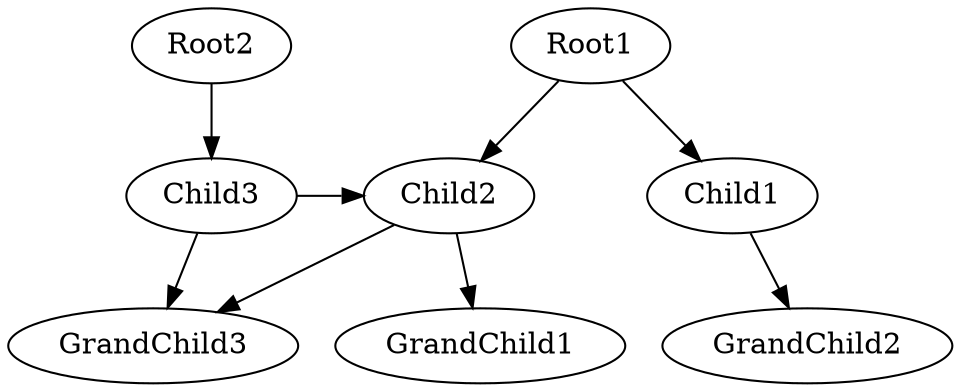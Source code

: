 digraph two_tree {
    subgraph layer1 {
        Root1;
        Root2;
    }

    subgraph layer2 {
        Child1;
        Child2;
        Child3;
    }

    subgraph layer3 {
        GrandChild1;
        GrandChild2;
        GrandChild3;
    }

    Root1 -> Child1;
    Root1 -> Child2;

    Root2 -> Child3;

    Child1 -> GrandChild2;

    Child2 -> GrandChild1;
    Child2 -> GrandChild3;

    Child3 -> GrandChild3;
    Child3 -> Child2;

    {rank = same; Root1; Root2;}
    {rank = same; Child1; Child2; Child3;}
    {rank = same; GrandChild1; GrandChild2; GrandChild3;}
}
